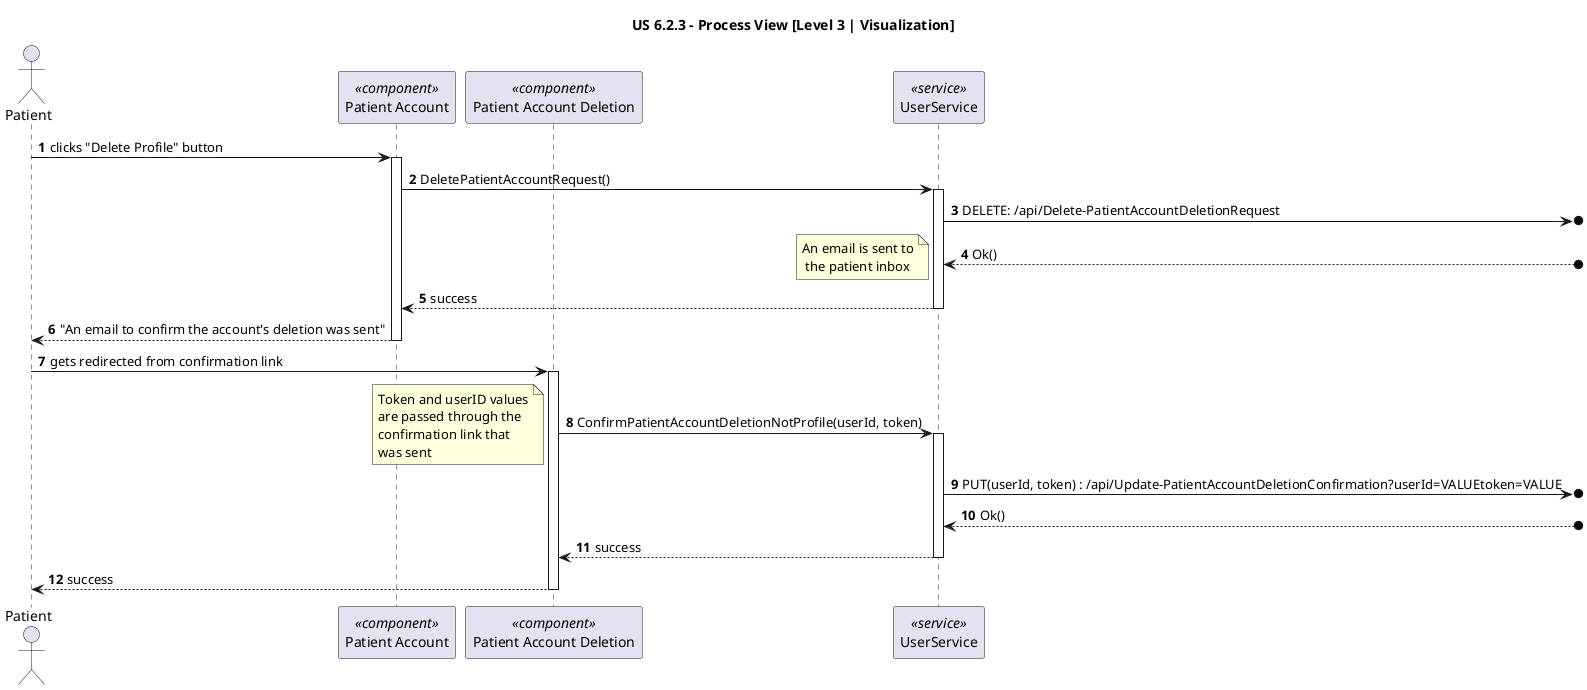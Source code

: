 @startuml

title "US 6.2.3 - Process View [Level 3 | Visualization]"

'As a Patient, I want to delete my account and all associated data, so that I can exercise my right to be forgotten as per GDPR.



autonumber
actor "Patient" as USER
participant "Patient Account" as PA <<component>>
participant "Patient Account Deletion" as UAD <<component>>
participant "UserService" as US <<service>>


USER -> PA : clicks "Delete Profile" button
activate PA

PA -> US : DeletePatientAccountRequest()
activate US

US ->o] : DELETE: /api/Delete-PatientAccountDeletionRequest

US <--o] : Ok()
note right
An email is sent to
 the patient inbox
end note

US --> PA: success
deactivate US

PA --> USER: "An email to confirm the account's deletion was sent"
deactivate PA

USER -> UAD : gets redirected from confirmation link
activate UAD

UAD -> US : ConfirmPatientAccountDeletionNotProfile(userId, token)
activate US
note left
Token and userID values
are passed through the
confirmation link that
was sent
end note

US ->o] : PUT(userId, token) : /api/Update-PatientAccountDeletionConfirmation?userId=VALUEtoken=VALUE

US <--o] : Ok()

US --> UAD: success
deactivate US

UAD --> USER: success
deactivate UAD

@enduml